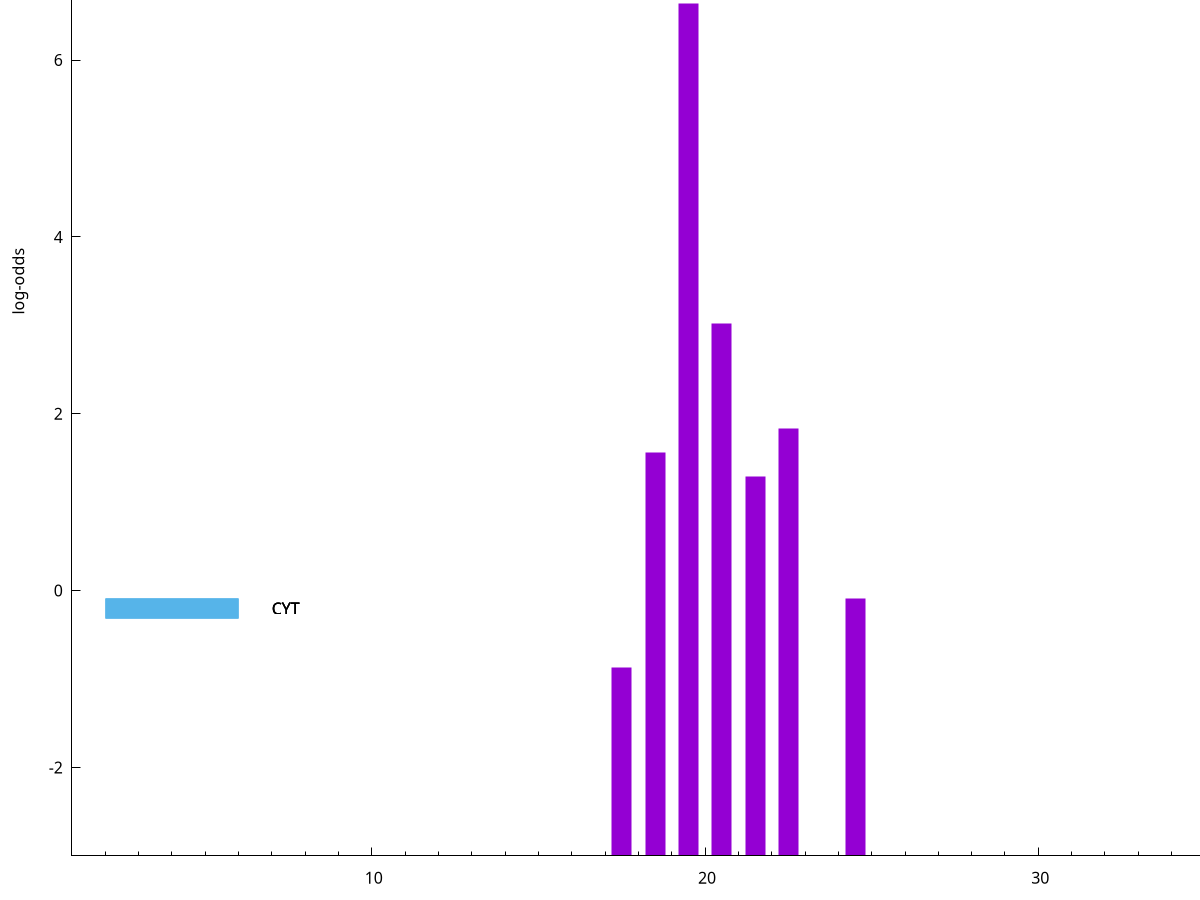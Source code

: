 set title "LipoP predictions for SRR4017833.gff"
set size 2., 1.4
set xrange [1:70] 
set mxtics 10
set yrange [-3:10]
set y2range [0:13]
set ylabel "log-odds"
set term postscript eps color solid "Helvetica" 30
set output "SRR4017833.gff94.eps"
set arrow from 2,6.88223 to 6,6.88223 nohead lt 1 lw 20
set label "SpI" at 7,6.88223
set arrow from 2,-0.200913 to 6,-0.200913 nohead lt 3 lw 20
set label "CYT" at 7,-0.200913
set arrow from 2,-0.200913 to 6,-0.200913 nohead lt 3 lw 20
set label "CYT" at 7,-0.200913
set arrow from 2,-0.200913 to 6,-0.200913 nohead lt 3 lw 20
set label "CYT" at 7,-0.200913
set arrow from 2,6.88223 to 6,6.88223 nohead lt 1 lw 20
set label "SpI" at 7,6.88223
# NOTE: The scores below are the log-odds scores with the threshold
# NOTE: subtracted (a hack to make gnuplot make the histogram all
# NOTE: look nice).
plot "-" axes x1y2 title "" with impulses lt 1 lw 20
19.500000 9.634300
20.500000 6.024730
22.500000 4.827780
18.500000 4.558440
21.500000 4.289110
24.500000 2.908345
17.500000 2.131557
e
exit
